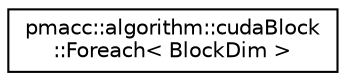 digraph "Graphical Class Hierarchy"
{
 // LATEX_PDF_SIZE
  edge [fontname="Helvetica",fontsize="10",labelfontname="Helvetica",labelfontsize="10"];
  node [fontname="Helvetica",fontsize="10",shape=record];
  rankdir="LR";
  Node0 [label="pmacc::algorithm::cudaBlock\l::Foreach\< BlockDim \>",height=0.2,width=0.4,color="black", fillcolor="white", style="filled",URL="$structpmacc_1_1algorithm_1_1cuda_block_1_1_foreach.html",tooltip="Foreach algorithm that is executed by one cuda thread block."];
}
